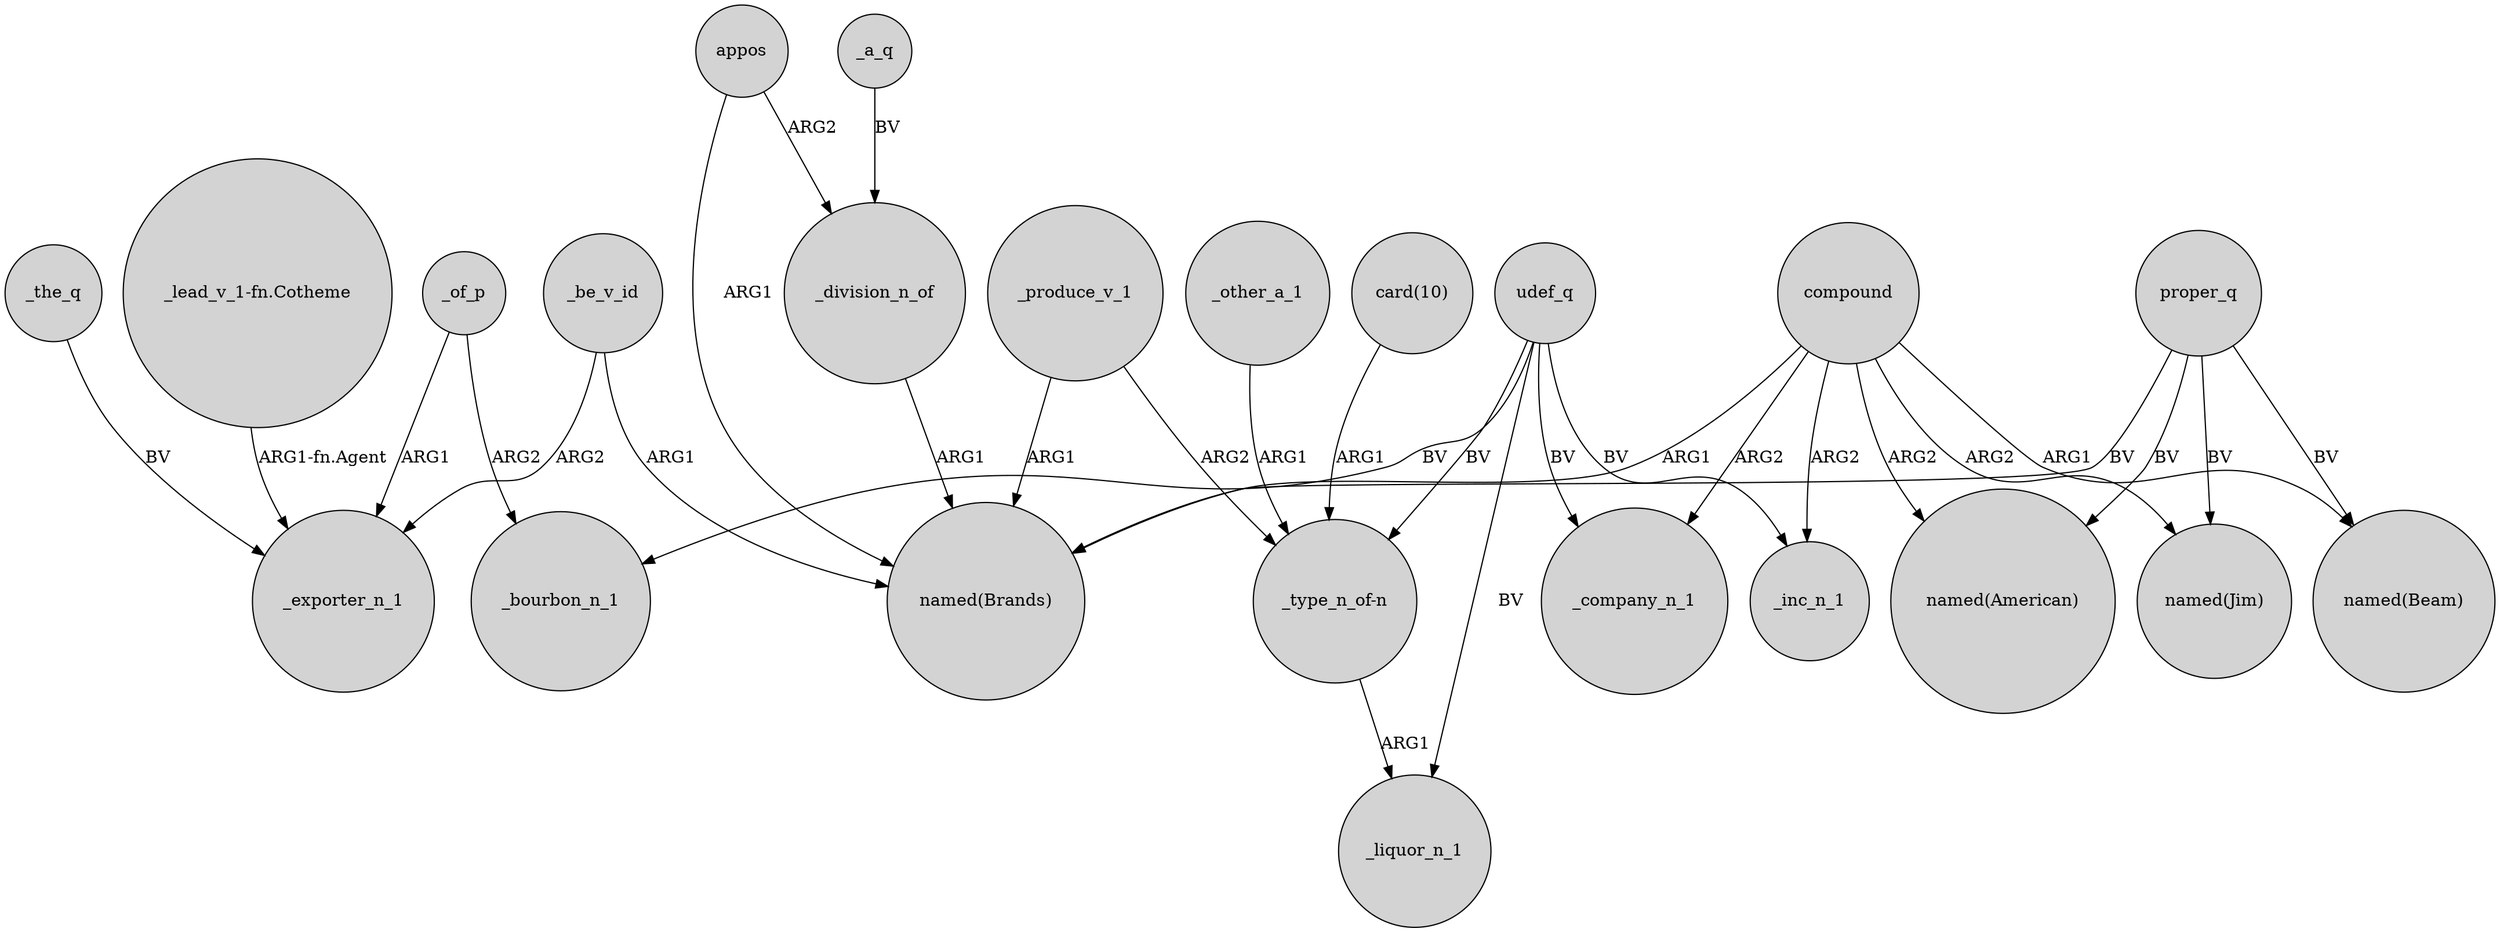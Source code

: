 digraph {
	node [shape=circle style=filled]
	"_lead_v_1-fn.Cotheme" -> _exporter_n_1 [label="ARG1-fn.Agent"]
	"_type_n_of-n" -> _liquor_n_1 [label=ARG1]
	compound -> "named(Brands)" [label=ARG1]
	udef_q -> _inc_n_1 [label=BV]
	_be_v_id -> "named(Brands)" [label=ARG1]
	udef_q -> "_type_n_of-n" [label=BV]
	udef_q -> _bourbon_n_1 [label=BV]
	proper_q -> "named(American)" [label=BV]
	_division_n_of -> "named(Brands)" [label=ARG1]
	appos -> _division_n_of [label=ARG2]
	compound -> _company_n_1 [label=ARG2]
	_other_a_1 -> "_type_n_of-n" [label=ARG1]
	proper_q -> "named(Jim)" [label=BV]
	_be_v_id -> _exporter_n_1 [label=ARG2]
	proper_q -> "named(Beam)" [label=BV]
	appos -> "named(Brands)" [label=ARG1]
	compound -> "named(American)" [label=ARG2]
	compound -> "named(Jim)" [label=ARG2]
	"card(10)" -> "_type_n_of-n" [label=ARG1]
	compound -> "named(Beam)" [label=ARG1]
	_of_p -> _bourbon_n_1 [label=ARG2]
	_produce_v_1 -> "_type_n_of-n" [label=ARG2]
	_produce_v_1 -> "named(Brands)" [label=ARG1]
	_of_p -> _exporter_n_1 [label=ARG1]
	_a_q -> _division_n_of [label=BV]
	udef_q -> _liquor_n_1 [label=BV]
	compound -> _inc_n_1 [label=ARG2]
	udef_q -> _company_n_1 [label=BV]
	_the_q -> _exporter_n_1 [label=BV]
	proper_q -> "named(Brands)" [label=BV]
}

